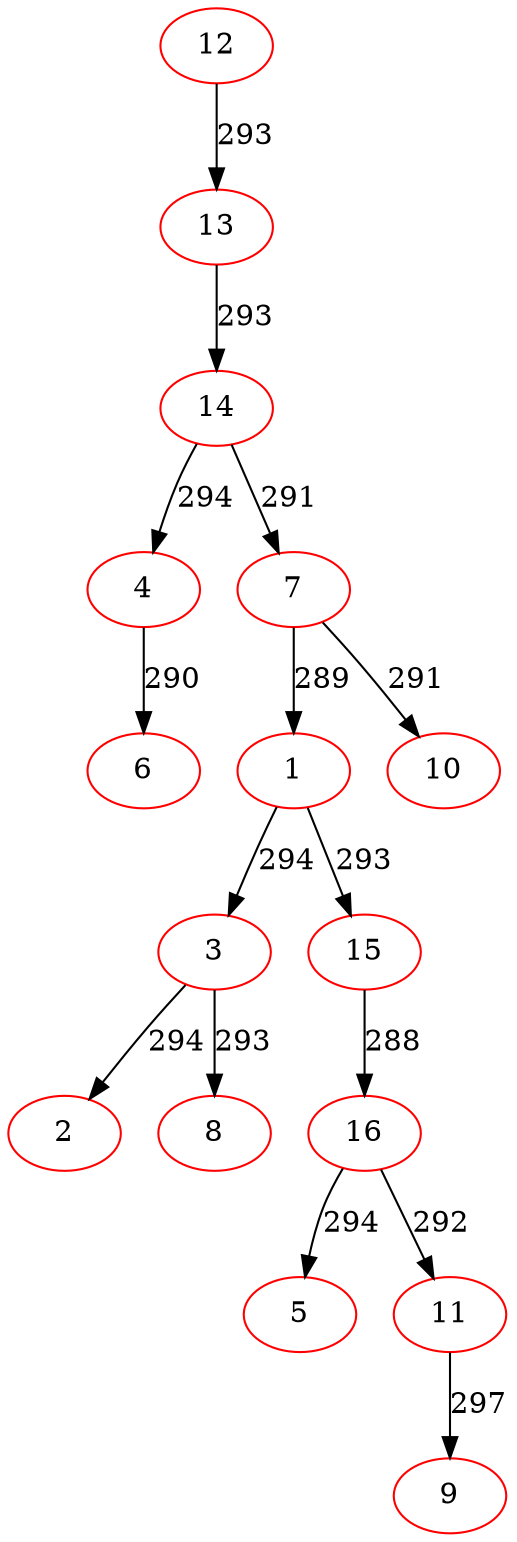 digraph {
12[color=red]
13[color=red]
14[color=red]
4[color=red]
6[color=red]
4->6[label=290]
14->4[label=294]
7[color=red]
1[color=red]
3[color=red]
2[color=red]
3->2[label=294]
8[color=red]
3->8[label=293]
1->3[label=294]
15[color=red]
16[color=red]
5[color=red]
16->5[label=294]
11[color=red]
9[color=red]
11->9[label=297]
16->11[label=292]
15->16[label=288]
1->15[label=293]
7->1[label=289]
10[color=red]
7->10[label=291]
14->7[label=291]
13->14[label=293]
12->13[label=293]
}